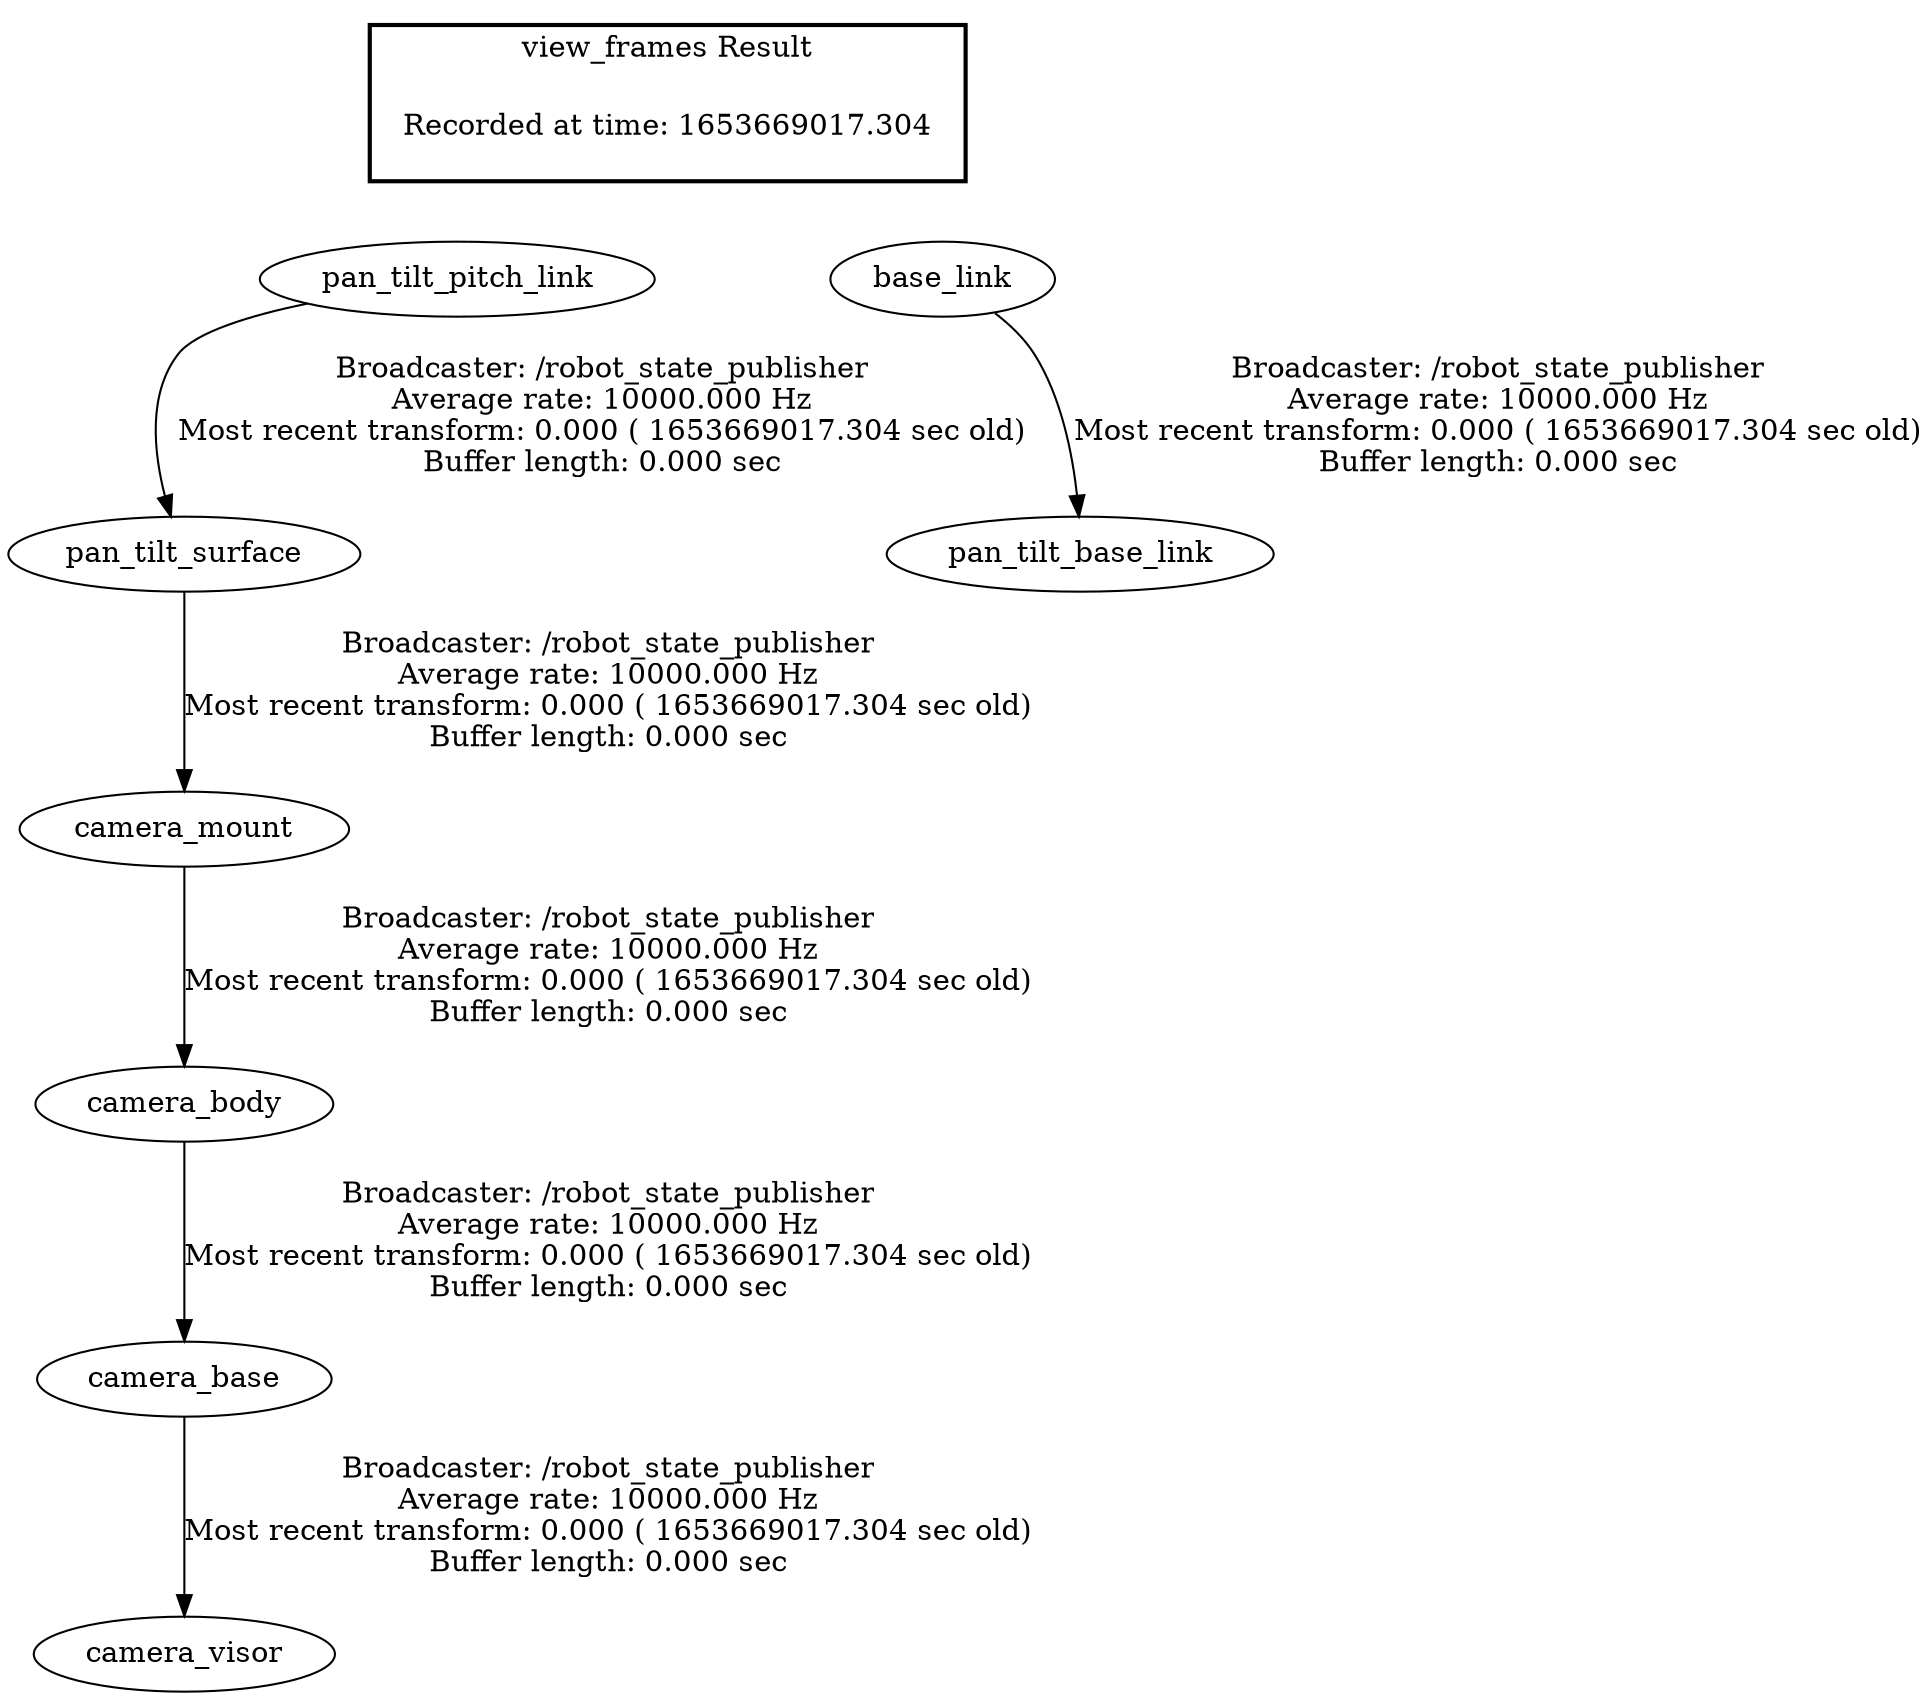 digraph G {
"camera_base" -> "camera_visor"[label="Broadcaster: /robot_state_publisher\nAverage rate: 10000.000 Hz\nMost recent transform: 0.000 ( 1653669017.304 sec old)\nBuffer length: 0.000 sec\n"];
"camera_body" -> "camera_base"[label="Broadcaster: /robot_state_publisher\nAverage rate: 10000.000 Hz\nMost recent transform: 0.000 ( 1653669017.304 sec old)\nBuffer length: 0.000 sec\n"];
"camera_mount" -> "camera_body"[label="Broadcaster: /robot_state_publisher\nAverage rate: 10000.000 Hz\nMost recent transform: 0.000 ( 1653669017.304 sec old)\nBuffer length: 0.000 sec\n"];
"pan_tilt_surface" -> "camera_mount"[label="Broadcaster: /robot_state_publisher\nAverage rate: 10000.000 Hz\nMost recent transform: 0.000 ( 1653669017.304 sec old)\nBuffer length: 0.000 sec\n"];
"pan_tilt_pitch_link" -> "pan_tilt_surface"[label="Broadcaster: /robot_state_publisher\nAverage rate: 10000.000 Hz\nMost recent transform: 0.000 ( 1653669017.304 sec old)\nBuffer length: 0.000 sec\n"];
"base_link" -> "pan_tilt_base_link"[label="Broadcaster: /robot_state_publisher\nAverage rate: 10000.000 Hz\nMost recent transform: 0.000 ( 1653669017.304 sec old)\nBuffer length: 0.000 sec\n"];
edge [style=invis];
 subgraph cluster_legend { style=bold; color=black; label ="view_frames Result";
"Recorded at time: 1653669017.304"[ shape=plaintext ] ;
 }->"base_link";
edge [style=invis];
 subgraph cluster_legend { style=bold; color=black; label ="view_frames Result";
"Recorded at time: 1653669017.304"[ shape=plaintext ] ;
 }->"pan_tilt_pitch_link";
}